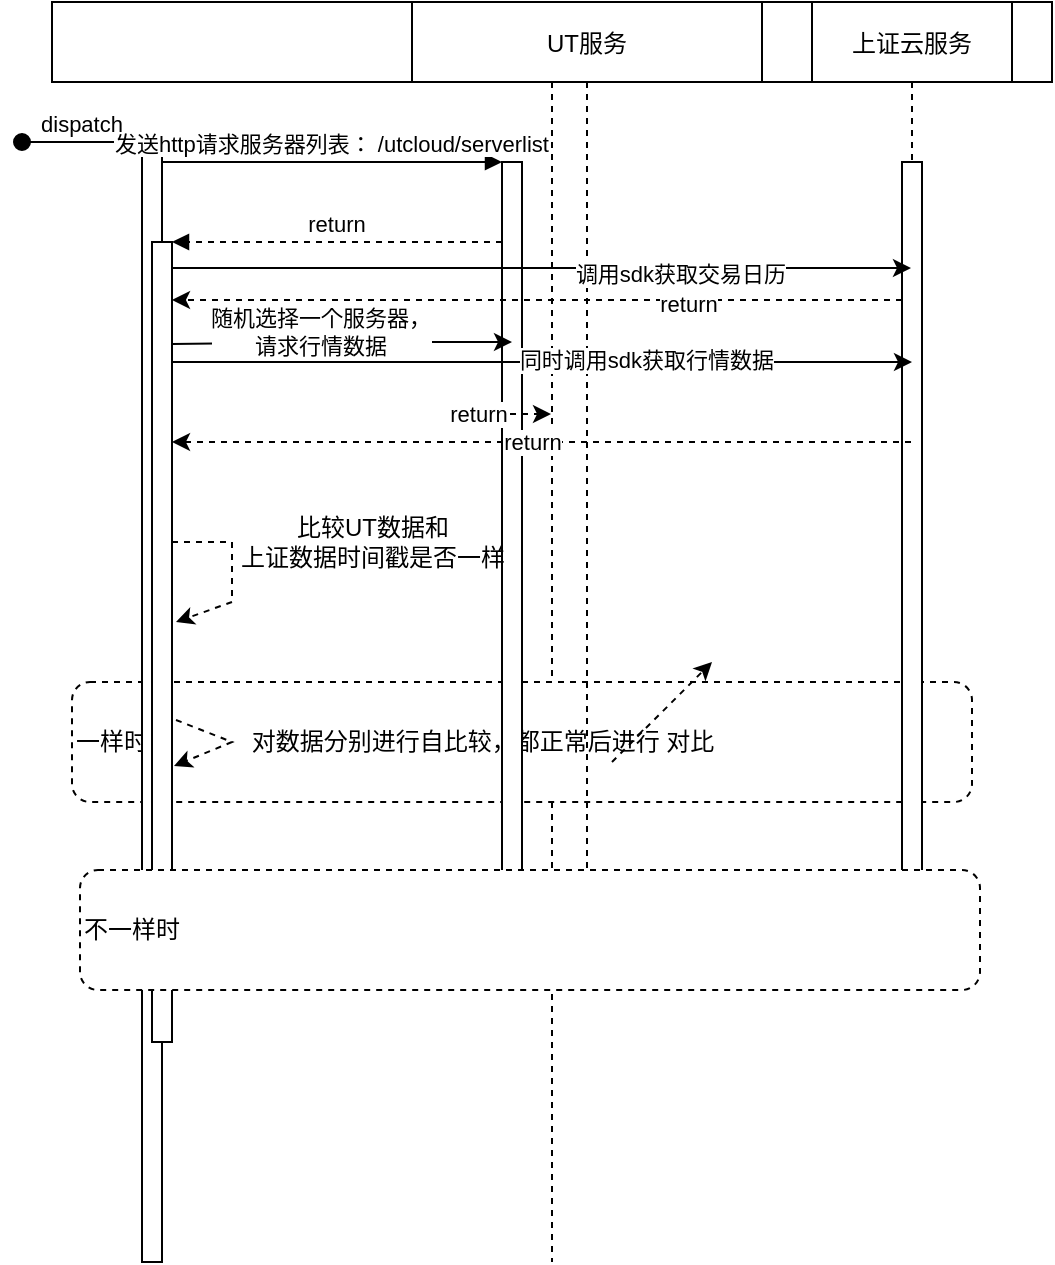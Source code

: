 <mxfile version="20.3.3" type="github">
  <diagram id="kgpKYQtTHZ0yAKxKKP6v" name="Page-1">
    <mxGraphModel dx="866" dy="448" grid="1" gridSize="10" guides="1" tooltips="1" connect="1" arrows="1" fold="1" page="1" pageScale="1" pageWidth="850" pageHeight="1100" math="0" shadow="0">
      <root>
        <mxCell id="0" />
        <mxCell id="1" parent="0" />
        <mxCell id="3nuBFxr9cyL0pnOWT2aG-1" value="监控程序" style="shape=umlLifeline;perimeter=lifelinePerimeter;container=1;collapsible=0;recursiveResize=0;rounded=0;shadow=0;strokeWidth=1;" parent="1" vertex="1">
          <mxGeometry x="120" y="80" width="500" height="630" as="geometry" />
        </mxCell>
        <mxCell id="TW5NTbADMQYvQO35s2Zn-44" value="一样时" style="rounded=1;whiteSpace=wrap;html=1;dashed=1;align=left;" vertex="1" parent="3nuBFxr9cyL0pnOWT2aG-1">
          <mxGeometry x="10" y="340" width="450" height="60" as="geometry" />
        </mxCell>
        <mxCell id="3nuBFxr9cyL0pnOWT2aG-2" value="" style="points=[];perimeter=orthogonalPerimeter;rounded=0;shadow=0;strokeWidth=1;" parent="3nuBFxr9cyL0pnOWT2aG-1" vertex="1">
          <mxGeometry x="45" y="70" width="10" height="560" as="geometry" />
        </mxCell>
        <mxCell id="3nuBFxr9cyL0pnOWT2aG-3" value="dispatch" style="verticalAlign=bottom;startArrow=oval;endArrow=block;startSize=8;shadow=0;strokeWidth=1;" parent="3nuBFxr9cyL0pnOWT2aG-1" target="3nuBFxr9cyL0pnOWT2aG-2" edge="1">
          <mxGeometry relative="1" as="geometry">
            <mxPoint x="-15" y="70" as="sourcePoint" />
          </mxGeometry>
        </mxCell>
        <mxCell id="3nuBFxr9cyL0pnOWT2aG-4" value="" style="points=[];perimeter=orthogonalPerimeter;rounded=0;shadow=0;strokeWidth=1;" parent="3nuBFxr9cyL0pnOWT2aG-1" vertex="1">
          <mxGeometry x="50" y="120" width="10" height="400" as="geometry" />
        </mxCell>
        <mxCell id="TW5NTbADMQYvQO35s2Zn-36" value="" style="endArrow=classic;html=1;rounded=0;dashed=1;entryX=1.2;entryY=0.475;entryDx=0;entryDy=0;entryPerimeter=0;" edge="1" parent="3nuBFxr9cyL0pnOWT2aG-1" source="3nuBFxr9cyL0pnOWT2aG-4" target="3nuBFxr9cyL0pnOWT2aG-4">
          <mxGeometry width="50" height="50" relative="1" as="geometry">
            <mxPoint x="280" y="200" as="sourcePoint" />
            <mxPoint x="330" y="150" as="targetPoint" />
            <Array as="points">
              <mxPoint x="90" y="270" />
              <mxPoint x="90" y="300" />
            </Array>
          </mxGeometry>
        </mxCell>
        <mxCell id="TW5NTbADMQYvQO35s2Zn-46" value="对数据分别进行自比较，都正常后进行 对比" style="text;html=1;align=center;verticalAlign=middle;resizable=0;points=[];autosize=1;strokeColor=none;fillColor=none;" vertex="1" parent="3nuBFxr9cyL0pnOWT2aG-1">
          <mxGeometry x="90" y="355" width="250" height="30" as="geometry" />
        </mxCell>
        <mxCell id="3nuBFxr9cyL0pnOWT2aG-5" value="UT服务" style="shape=umlLifeline;perimeter=lifelinePerimeter;container=1;collapsible=0;recursiveResize=0;rounded=0;shadow=0;strokeWidth=1;" parent="1" vertex="1">
          <mxGeometry x="300" y="80" width="175" height="480" as="geometry" />
        </mxCell>
        <mxCell id="3nuBFxr9cyL0pnOWT2aG-6" value="" style="points=[];perimeter=orthogonalPerimeter;rounded=0;shadow=0;strokeWidth=1;" parent="3nuBFxr9cyL0pnOWT2aG-5" vertex="1">
          <mxGeometry x="45" y="80" width="10" height="400" as="geometry" />
        </mxCell>
        <mxCell id="3nuBFxr9cyL0pnOWT2aG-8" value="发送http请求服务器列表： /utcloud/serverlist" style="verticalAlign=bottom;endArrow=block;entryX=0;entryY=0;shadow=0;strokeWidth=1;" parent="1" source="3nuBFxr9cyL0pnOWT2aG-2" target="3nuBFxr9cyL0pnOWT2aG-6" edge="1">
          <mxGeometry relative="1" as="geometry">
            <mxPoint x="275" y="160" as="sourcePoint" />
          </mxGeometry>
        </mxCell>
        <mxCell id="3nuBFxr9cyL0pnOWT2aG-9" value="return" style="verticalAlign=bottom;endArrow=block;entryX=1;entryY=0;shadow=0;strokeWidth=1;dashed=1;" parent="1" source="3nuBFxr9cyL0pnOWT2aG-6" target="3nuBFxr9cyL0pnOWT2aG-4" edge="1">
          <mxGeometry relative="1" as="geometry">
            <mxPoint x="240" y="200" as="sourcePoint" />
          </mxGeometry>
        </mxCell>
        <mxCell id="TW5NTbADMQYvQO35s2Zn-10" value="上证云服务" style="shape=umlLifeline;perimeter=lifelinePerimeter;container=1;collapsible=0;recursiveResize=0;rounded=0;shadow=0;strokeWidth=1;" vertex="1" parent="1">
          <mxGeometry x="500" y="80" width="100" height="490" as="geometry" />
        </mxCell>
        <mxCell id="TW5NTbADMQYvQO35s2Zn-11" value="" style="points=[];perimeter=orthogonalPerimeter;rounded=0;shadow=0;strokeWidth=1;" vertex="1" parent="TW5NTbADMQYvQO35s2Zn-10">
          <mxGeometry x="45" y="80" width="10" height="410" as="geometry" />
        </mxCell>
        <mxCell id="TW5NTbADMQYvQO35s2Zn-12" value="" style="endArrow=classic;html=1;rounded=0;exitX=1;exitY=0.15;exitDx=0;exitDy=0;exitPerimeter=0;" edge="1" parent="1">
          <mxGeometry width="50" height="50" relative="1" as="geometry">
            <mxPoint x="180" y="213" as="sourcePoint" />
            <mxPoint x="549.5" y="213" as="targetPoint" />
          </mxGeometry>
        </mxCell>
        <mxCell id="TW5NTbADMQYvQO35s2Zn-13" value="调用sdk获取交易日历" style="edgeLabel;html=1;align=center;verticalAlign=middle;resizable=0;points=[];" vertex="1" connectable="0" parent="TW5NTbADMQYvQO35s2Zn-12">
          <mxGeometry x="0.372" y="-3" relative="1" as="geometry">
            <mxPoint as="offset" />
          </mxGeometry>
        </mxCell>
        <mxCell id="TW5NTbADMQYvQO35s2Zn-14" value="" style="endArrow=classic;html=1;rounded=0;dashed=1;" edge="1" parent="1" source="TW5NTbADMQYvQO35s2Zn-11">
          <mxGeometry width="50" height="50" relative="1" as="geometry">
            <mxPoint x="540" y="230" as="sourcePoint" />
            <mxPoint x="180" y="229" as="targetPoint" />
          </mxGeometry>
        </mxCell>
        <mxCell id="TW5NTbADMQYvQO35s2Zn-15" value="return" style="edgeLabel;html=1;align=center;verticalAlign=middle;resizable=0;points=[];" vertex="1" connectable="0" parent="TW5NTbADMQYvQO35s2Zn-14">
          <mxGeometry x="-0.41" y="2" relative="1" as="geometry">
            <mxPoint as="offset" />
          </mxGeometry>
        </mxCell>
        <mxCell id="TW5NTbADMQYvQO35s2Zn-16" value="" style="endArrow=classic;html=1;rounded=0;" edge="1" parent="1">
          <mxGeometry width="50" height="50" relative="1" as="geometry">
            <mxPoint x="180" y="251" as="sourcePoint" />
            <mxPoint x="350" y="250" as="targetPoint" />
            <Array as="points">
              <mxPoint x="270" y="250" />
            </Array>
          </mxGeometry>
        </mxCell>
        <mxCell id="TW5NTbADMQYvQO35s2Zn-17" value="随机选择一个服务器，&lt;br&gt;请求行情数据" style="edgeLabel;html=1;align=center;verticalAlign=middle;resizable=0;points=[];" vertex="1" connectable="0" parent="TW5NTbADMQYvQO35s2Zn-16">
          <mxGeometry x="-0.133" y="-3" relative="1" as="geometry">
            <mxPoint y="-8" as="offset" />
          </mxGeometry>
        </mxCell>
        <mxCell id="TW5NTbADMQYvQO35s2Zn-18" value="" style="endArrow=classic;html=1;rounded=0;" edge="1" parent="1" source="3nuBFxr9cyL0pnOWT2aG-4">
          <mxGeometry width="50" height="50" relative="1" as="geometry">
            <mxPoint x="400" y="250" as="sourcePoint" />
            <mxPoint x="550" y="260" as="targetPoint" />
          </mxGeometry>
        </mxCell>
        <mxCell id="TW5NTbADMQYvQO35s2Zn-19" value="同时调用sdk获取行情数据" style="edgeLabel;html=1;align=center;verticalAlign=middle;resizable=0;points=[];" vertex="1" connectable="0" parent="TW5NTbADMQYvQO35s2Zn-18">
          <mxGeometry x="0.282" y="1" relative="1" as="geometry">
            <mxPoint as="offset" />
          </mxGeometry>
        </mxCell>
        <mxCell id="TW5NTbADMQYvQO35s2Zn-20" value="" style="endArrow=classic;html=1;rounded=0;dashed=1;" edge="1" parent="1" source="3nuBFxr9cyL0pnOWT2aG-6" target="3nuBFxr9cyL0pnOWT2aG-1">
          <mxGeometry width="50" height="50" relative="1" as="geometry">
            <mxPoint x="400" y="250" as="sourcePoint" />
            <mxPoint x="450" y="200" as="targetPoint" />
            <Array as="points">
              <mxPoint x="320" y="286" />
            </Array>
          </mxGeometry>
        </mxCell>
        <mxCell id="TW5NTbADMQYvQO35s2Zn-21" value="return" style="edgeLabel;html=1;align=center;verticalAlign=middle;resizable=0;points=[];" vertex="1" connectable="0" parent="TW5NTbADMQYvQO35s2Zn-20">
          <mxGeometry x="0.025" relative="1" as="geometry">
            <mxPoint as="offset" />
          </mxGeometry>
        </mxCell>
        <mxCell id="TW5NTbADMQYvQO35s2Zn-22" value="" style="endArrow=classic;html=1;rounded=0;dashed=1;" edge="1" parent="1" source="TW5NTbADMQYvQO35s2Zn-10">
          <mxGeometry width="50" height="50" relative="1" as="geometry">
            <mxPoint x="353" y="294.96" as="sourcePoint" />
            <mxPoint x="180" y="300" as="targetPoint" />
            <Array as="points">
              <mxPoint x="340" y="300" />
            </Array>
          </mxGeometry>
        </mxCell>
        <mxCell id="TW5NTbADMQYvQO35s2Zn-23" value="return" style="edgeLabel;html=1;align=center;verticalAlign=middle;resizable=0;points=[];" vertex="1" connectable="0" parent="TW5NTbADMQYvQO35s2Zn-22">
          <mxGeometry x="0.025" relative="1" as="geometry">
            <mxPoint as="offset" />
          </mxGeometry>
        </mxCell>
        <mxCell id="TW5NTbADMQYvQO35s2Zn-37" value="比较UT数据和&lt;br&gt;上证数据时间戳是否一样" style="text;html=1;align=center;verticalAlign=middle;resizable=0;points=[];autosize=1;strokeColor=none;fillColor=none;" vertex="1" parent="1">
          <mxGeometry x="200" y="330" width="160" height="40" as="geometry" />
        </mxCell>
        <mxCell id="TW5NTbADMQYvQO35s2Zn-45" value="" style="endArrow=classic;html=1;rounded=0;dashed=1;entryX=1.1;entryY=0.655;entryDx=0;entryDy=0;entryPerimeter=0;" edge="1" parent="1" target="3nuBFxr9cyL0pnOWT2aG-4">
          <mxGeometry width="50" height="50" relative="1" as="geometry">
            <mxPoint x="182" y="439" as="sourcePoint" />
            <mxPoint x="180" y="457" as="targetPoint" />
            <Array as="points">
              <mxPoint x="210" y="450" />
            </Array>
          </mxGeometry>
        </mxCell>
        <mxCell id="TW5NTbADMQYvQO35s2Zn-47" value="不一样时" style="rounded=1;whiteSpace=wrap;html=1;dashed=1;align=left;" vertex="1" parent="1">
          <mxGeometry x="134" y="514" width="450" height="60" as="geometry" />
        </mxCell>
        <mxCell id="TW5NTbADMQYvQO35s2Zn-48" value="" style="endArrow=classic;html=1;rounded=0;dashed=1;" edge="1" parent="1">
          <mxGeometry width="50" height="50" relative="1" as="geometry">
            <mxPoint x="400" y="460" as="sourcePoint" />
            <mxPoint x="450" y="410" as="targetPoint" />
          </mxGeometry>
        </mxCell>
      </root>
    </mxGraphModel>
  </diagram>
</mxfile>
